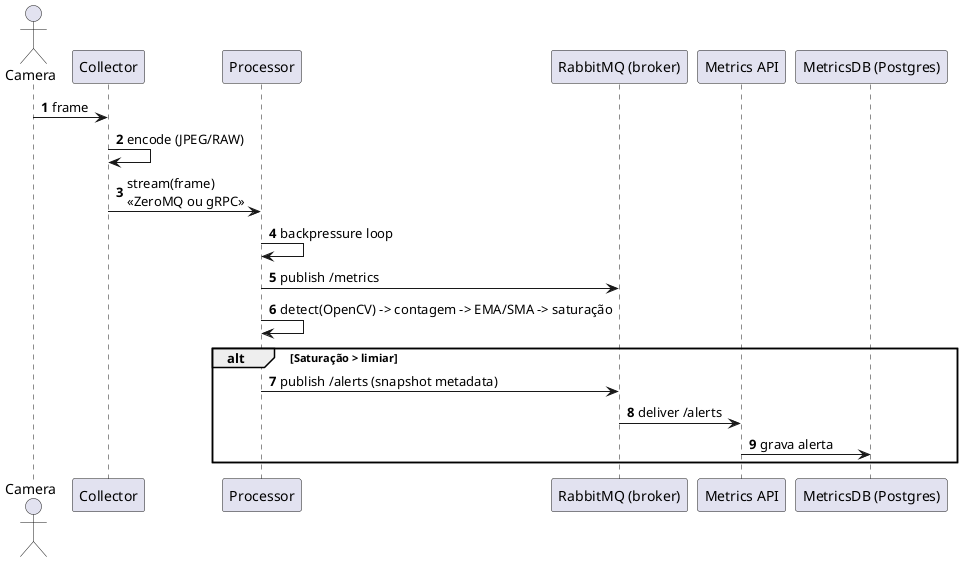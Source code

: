 @startuml Sequence - People Saturation

autonumber
actor Camera
participant Collector
participant Processor
participant "Metrics API" as API
participant "RabbitMQ (broker)" as RabbitMQ
participant "Metrics API" as API
participant "MetricsDB (Postgres)" as MetricsDB

Camera -> Collector : frame
Collector -> Collector : encode (JPEG/RAW)
Collector -> Processor : stream(frame)\n<<ZeroMQ ou gRPC>>
Processor -> Processor : backpressure loop
Processor -> RabbitMQ : publish /metrics
Processor -> Processor : detect(OpenCV) -> contagem -> EMA/SMA -> saturação
alt Saturação > limiar
  Processor -> RabbitMQ : publish /alerts (snapshot metadata)
  RabbitMQ -> API : deliver /alerts
  API -> MetricsDB : grava alerta
end

@enduml
